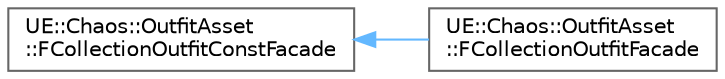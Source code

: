 digraph "Graphical Class Hierarchy"
{
 // INTERACTIVE_SVG=YES
 // LATEX_PDF_SIZE
  bgcolor="transparent";
  edge [fontname=Helvetica,fontsize=10,labelfontname=Helvetica,labelfontsize=10];
  node [fontname=Helvetica,fontsize=10,shape=box,height=0.2,width=0.4];
  rankdir="LR";
  Node0 [id="Node000000",label="UE::Chaos::OutfitAsset\l::FCollectionOutfitConstFacade",height=0.2,width=0.4,color="grey40", fillcolor="white", style="filled",URL="$d2/d1b/classUE_1_1Chaos_1_1OutfitAsset_1_1FCollectionOutfitConstFacade.html",tooltip="Cloth outfit collection facade."];
  Node0 -> Node1 [id="edge9011_Node000000_Node000001",dir="back",color="steelblue1",style="solid",tooltip=" "];
  Node1 [id="Node000001",label="UE::Chaos::OutfitAsset\l::FCollectionOutfitFacade",height=0.2,width=0.4,color="grey40", fillcolor="white", style="filled",URL="$d3/dc3/classUE_1_1Chaos_1_1OutfitAsset_1_1FCollectionOutfitFacade.html",tooltip="Cloth outfit collection facade."];
}
